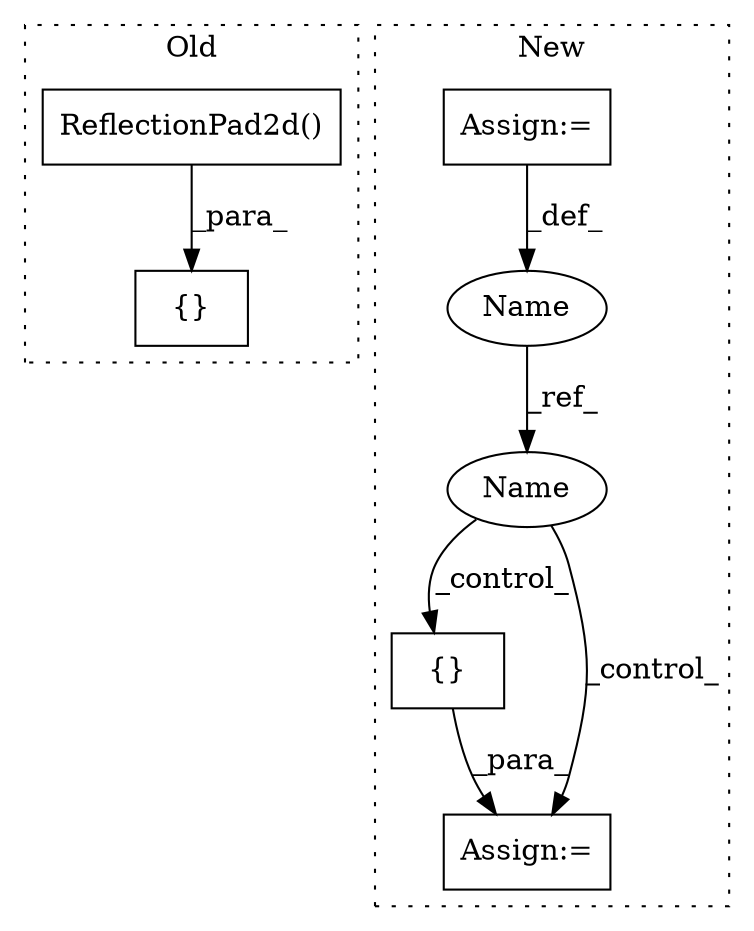 digraph G {
subgraph cluster0 {
1 [label="ReflectionPad2d()" a="75" s="975,995" l="19,1" shape="box"];
5 [label="{}" a="59" s="974,1187" l="1,0" shape="box"];
label = "Old";
style="dotted";
}
subgraph cluster1 {
2 [label="{}" a="59" s="5040,5205" l="1,0" shape="box"];
3 [label="Assign:=" a="68" s="5037" l="3" shape="box"];
4 [label="Name" a="87" s="4016" l="10" shape="ellipse"];
6 [label="Assign:=" a="68" s="4026" l="3" shape="box"];
7 [label="Name" a="87" s="5011" l="10" shape="ellipse"];
label = "New";
style="dotted";
}
1 -> 5 [label="_para_"];
2 -> 3 [label="_para_"];
4 -> 7 [label="_ref_"];
6 -> 4 [label="_def_"];
7 -> 2 [label="_control_"];
7 -> 3 [label="_control_"];
}
